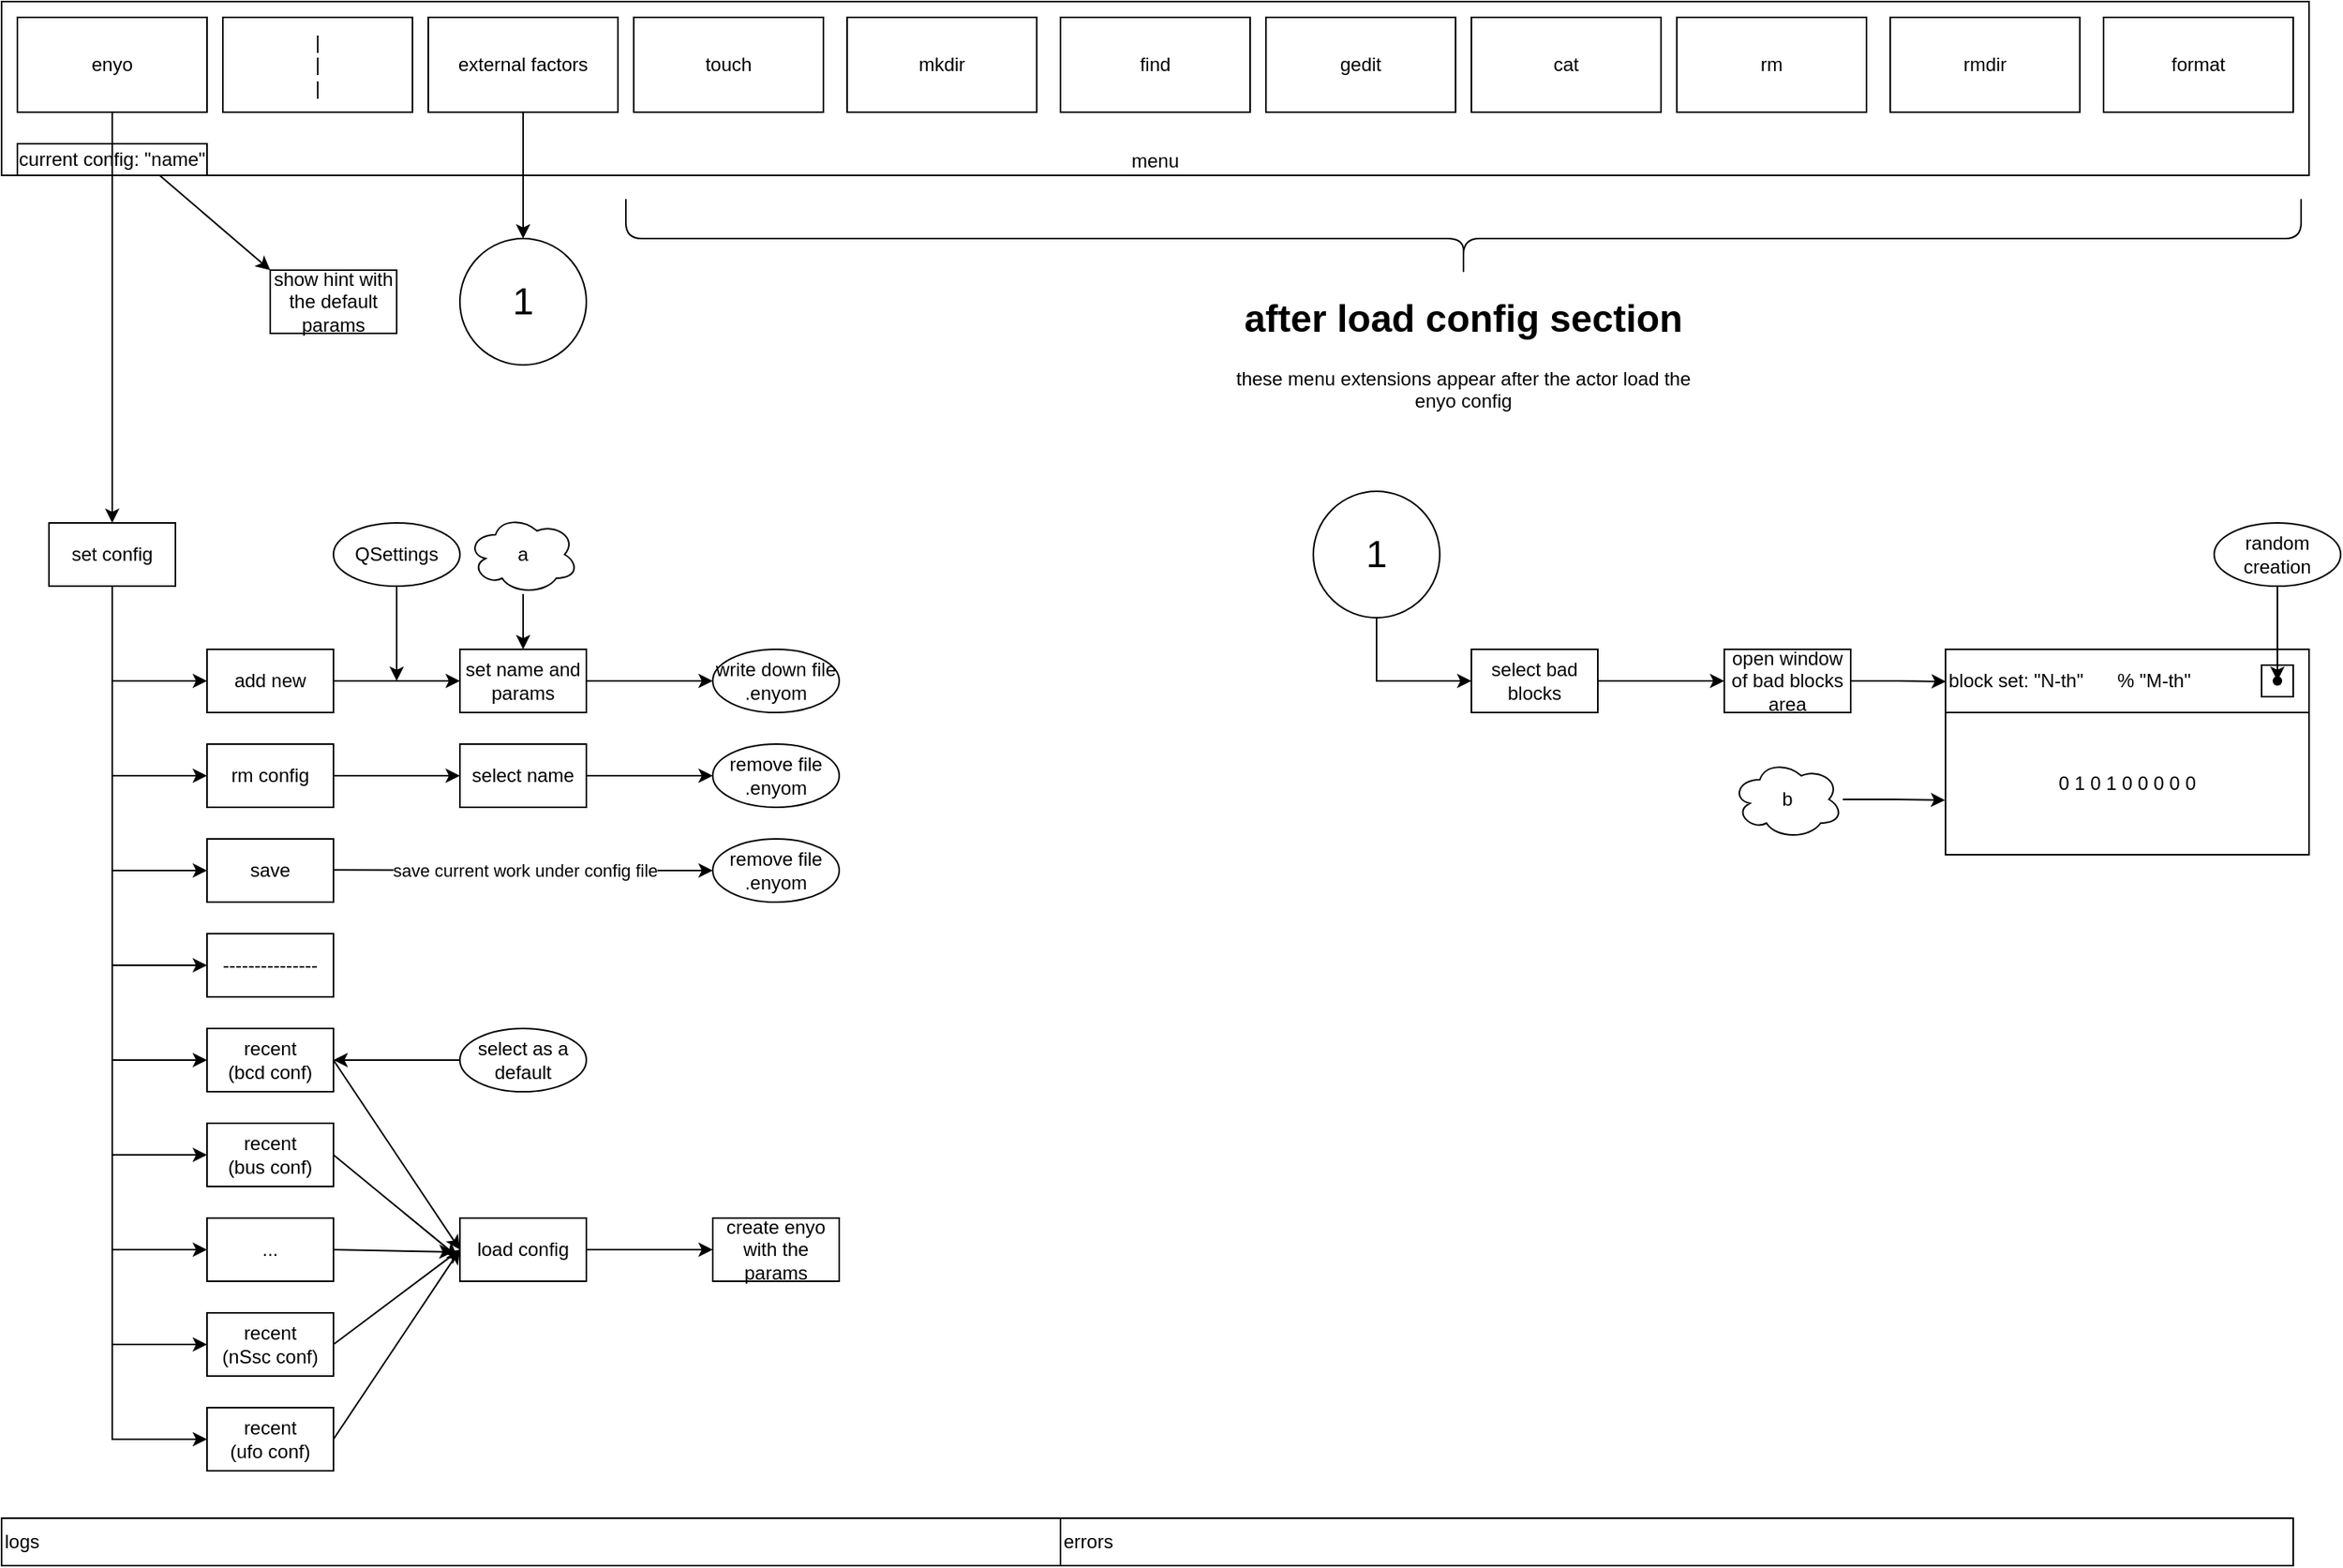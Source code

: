 <mxfile version="24.0.3" type="github" pages="2">
  <diagram name="Page-1" id="zZr7KNFjdAVXptu_zUCs">
    <mxGraphModel dx="941" dy="528" grid="1" gridSize="10" guides="1" tooltips="1" connect="1" arrows="1" fold="1" page="1" pageScale="1" pageWidth="850" pageHeight="1100" math="0" shadow="0">
      <root>
        <mxCell id="0" />
        <mxCell id="1" parent="0" />
        <mxCell id="soJd-fHeMKXXftb8YkMp-32" value="&lt;div align=&quot;left&quot;&gt;block set: &quot;N-th&quot;&lt;span style=&quot;white-space: pre;&quot;&gt;&#x9;% &quot;M-th&quot;&lt;/span&gt;&lt;/div&gt;" style="rounded=0;whiteSpace=wrap;html=1;align=left;" vertex="1" parent="1">
          <mxGeometry x="1260" y="440" width="230" height="40" as="geometry" />
        </mxCell>
        <mxCell id="soJd-fHeMKXXftb8YkMp-37" value="" style="whiteSpace=wrap;html=1;aspect=fixed;" vertex="1" parent="1">
          <mxGeometry x="1460" y="450" width="20" height="20" as="geometry" />
        </mxCell>
        <mxCell id="JiC-FthuQK2CMUhhBvd7-24" value="menu" style="rounded=0;whiteSpace=wrap;html=1;verticalAlign=bottom;" vertex="1" parent="1">
          <mxGeometry x="30" y="30" width="1460" height="110" as="geometry" />
        </mxCell>
        <mxCell id="soJd-fHeMKXXftb8YkMp-4" value="current config: &quot;name&quot;" style="rounded=0;whiteSpace=wrap;html=1;" vertex="1" parent="1">
          <mxGeometry x="40" y="120" width="120" height="20" as="geometry" />
        </mxCell>
        <mxCell id="kcGImguu2PcQyFEWAn9K-4" value="" style="edgeStyle=orthogonalEdgeStyle;rounded=0;orthogonalLoop=1;jettySize=auto;html=1;" edge="1" parent="1" source="JiC-FthuQK2CMUhhBvd7-21" target="kcGImguu2PcQyFEWAn9K-3">
          <mxGeometry relative="1" as="geometry" />
        </mxCell>
        <mxCell id="JiC-FthuQK2CMUhhBvd7-21" value="enyo" style="rounded=0;whiteSpace=wrap;html=1;" vertex="1" parent="1">
          <mxGeometry x="40" y="40" width="120" height="60" as="geometry" />
        </mxCell>
        <mxCell id="kcGImguu2PcQyFEWAn9K-3" value="set config" style="rounded=0;whiteSpace=wrap;html=1;" vertex="1" parent="1">
          <mxGeometry x="60" y="360" width="80" height="40" as="geometry" />
        </mxCell>
        <mxCell id="kcGImguu2PcQyFEWAn9K-28" value="" style="edgeStyle=orthogonalEdgeStyle;rounded=0;orthogonalLoop=1;jettySize=auto;html=1;" edge="1" parent="1" source="kcGImguu2PcQyFEWAn9K-8" target="kcGImguu2PcQyFEWAn9K-27">
          <mxGeometry relative="1" as="geometry" />
        </mxCell>
        <mxCell id="kcGImguu2PcQyFEWAn9K-8" value="add new" style="rounded=0;whiteSpace=wrap;html=1;" vertex="1" parent="1">
          <mxGeometry x="160" y="440" width="80" height="40" as="geometry" />
        </mxCell>
        <mxCell id="kcGImguu2PcQyFEWAn9K-12" value="" style="endArrow=classic;html=1;rounded=0;entryX=0;entryY=0.5;entryDx=0;entryDy=0;exitX=0.5;exitY=1;exitDx=0;exitDy=0;" edge="1" parent="1" source="kcGImguu2PcQyFEWAn9K-3" target="kcGImguu2PcQyFEWAn9K-8">
          <mxGeometry width="50" height="50" relative="1" as="geometry">
            <mxPoint x="400" y="450" as="sourcePoint" />
            <mxPoint x="450" y="400" as="targetPoint" />
            <Array as="points">
              <mxPoint x="100" y="460" />
            </Array>
          </mxGeometry>
        </mxCell>
        <mxCell id="kcGImguu2PcQyFEWAn9K-37" value="" style="edgeStyle=orthogonalEdgeStyle;rounded=0;orthogonalLoop=1;jettySize=auto;html=1;" edge="1" parent="1" source="kcGImguu2PcQyFEWAn9K-13" target="kcGImguu2PcQyFEWAn9K-36">
          <mxGeometry relative="1" as="geometry" />
        </mxCell>
        <mxCell id="kcGImguu2PcQyFEWAn9K-13" value="rm config" style="rounded=0;whiteSpace=wrap;html=1;" vertex="1" parent="1">
          <mxGeometry x="160" y="500" width="80" height="40" as="geometry" />
        </mxCell>
        <mxCell id="kcGImguu2PcQyFEWAn9K-14" value="" style="endArrow=classic;html=1;rounded=0;entryX=0;entryY=0.5;entryDx=0;entryDy=0;exitX=0.5;exitY=1;exitDx=0;exitDy=0;" edge="1" parent="1" target="kcGImguu2PcQyFEWAn9K-13">
          <mxGeometry width="50" height="50" relative="1" as="geometry">
            <mxPoint x="100" y="460" as="sourcePoint" />
            <mxPoint x="450" y="460" as="targetPoint" />
            <Array as="points">
              <mxPoint x="100" y="520" />
            </Array>
          </mxGeometry>
        </mxCell>
        <mxCell id="kcGImguu2PcQyFEWAn9K-15" value="---------------" style="rounded=0;whiteSpace=wrap;html=1;" vertex="1" parent="1">
          <mxGeometry x="160" y="620" width="80" height="40" as="geometry" />
        </mxCell>
        <mxCell id="kcGImguu2PcQyFEWAn9K-17" value="&lt;div&gt;recent&lt;/div&gt;&lt;div&gt;(bcd conf)&lt;br&gt;&lt;/div&gt;" style="rounded=0;whiteSpace=wrap;html=1;" vertex="1" parent="1">
          <mxGeometry x="160" y="680" width="80" height="40" as="geometry" />
        </mxCell>
        <mxCell id="kcGImguu2PcQyFEWAn9K-18" value="" style="endArrow=classic;html=1;rounded=0;entryX=0;entryY=0.5;entryDx=0;entryDy=0;exitX=0.5;exitY=1;exitDx=0;exitDy=0;" edge="1" parent="1" target="kcGImguu2PcQyFEWAn9K-17">
          <mxGeometry width="50" height="50" relative="1" as="geometry">
            <mxPoint x="100" y="640" as="sourcePoint" />
            <mxPoint x="450" y="640" as="targetPoint" />
            <Array as="points">
              <mxPoint x="100" y="700" />
            </Array>
          </mxGeometry>
        </mxCell>
        <mxCell id="kcGImguu2PcQyFEWAn9K-19" value="&lt;div&gt;recent&lt;/div&gt;&lt;div&gt;(bus conf)&lt;br&gt;&lt;/div&gt;" style="rounded=0;whiteSpace=wrap;html=1;" vertex="1" parent="1">
          <mxGeometry x="160" y="740" width="80" height="40" as="geometry" />
        </mxCell>
        <mxCell id="kcGImguu2PcQyFEWAn9K-20" value="" style="endArrow=classic;html=1;rounded=0;entryX=0;entryY=0.5;entryDx=0;entryDy=0;exitX=0.5;exitY=1;exitDx=0;exitDy=0;" edge="1" parent="1" target="kcGImguu2PcQyFEWAn9K-19">
          <mxGeometry width="50" height="50" relative="1" as="geometry">
            <mxPoint x="100" y="700" as="sourcePoint" />
            <mxPoint x="450" y="700" as="targetPoint" />
            <Array as="points">
              <mxPoint x="100" y="760" />
            </Array>
          </mxGeometry>
        </mxCell>
        <mxCell id="kcGImguu2PcQyFEWAn9K-21" value="..." style="rounded=0;whiteSpace=wrap;html=1;" vertex="1" parent="1">
          <mxGeometry x="160" y="800" width="80" height="40" as="geometry" />
        </mxCell>
        <mxCell id="kcGImguu2PcQyFEWAn9K-22" value="" style="endArrow=classic;html=1;rounded=0;entryX=0;entryY=0.5;entryDx=0;entryDy=0;exitX=0.5;exitY=1;exitDx=0;exitDy=0;" edge="1" parent="1" target="kcGImguu2PcQyFEWAn9K-21">
          <mxGeometry width="50" height="50" relative="1" as="geometry">
            <mxPoint x="100" y="760" as="sourcePoint" />
            <mxPoint x="450" y="760" as="targetPoint" />
            <Array as="points">
              <mxPoint x="100" y="820" />
            </Array>
          </mxGeometry>
        </mxCell>
        <mxCell id="kcGImguu2PcQyFEWAn9K-23" value="&lt;div&gt;recent&lt;/div&gt;&lt;div&gt;(nSsc conf)&lt;br&gt;&lt;/div&gt;" style="rounded=0;whiteSpace=wrap;html=1;" vertex="1" parent="1">
          <mxGeometry x="160" y="860" width="80" height="40" as="geometry" />
        </mxCell>
        <mxCell id="kcGImguu2PcQyFEWAn9K-24" value="" style="endArrow=classic;html=1;rounded=0;entryX=0;entryY=0.5;entryDx=0;entryDy=0;exitX=0.5;exitY=1;exitDx=0;exitDy=0;" edge="1" parent="1" target="kcGImguu2PcQyFEWAn9K-23">
          <mxGeometry width="50" height="50" relative="1" as="geometry">
            <mxPoint x="100" y="820" as="sourcePoint" />
            <mxPoint x="450" y="820" as="targetPoint" />
            <Array as="points">
              <mxPoint x="100" y="880" />
            </Array>
          </mxGeometry>
        </mxCell>
        <mxCell id="kcGImguu2PcQyFEWAn9K-25" value="&lt;div&gt;recent &lt;br&gt;&lt;/div&gt;&lt;div&gt;(ufo conf)&lt;br&gt;&lt;/div&gt;" style="rounded=0;whiteSpace=wrap;html=1;" vertex="1" parent="1">
          <mxGeometry x="160" y="920" width="80" height="40" as="geometry" />
        </mxCell>
        <mxCell id="kcGImguu2PcQyFEWAn9K-26" value="" style="endArrow=classic;html=1;rounded=0;entryX=0;entryY=0.5;entryDx=0;entryDy=0;exitX=0.5;exitY=1;exitDx=0;exitDy=0;" edge="1" parent="1" target="kcGImguu2PcQyFEWAn9K-25">
          <mxGeometry width="50" height="50" relative="1" as="geometry">
            <mxPoint x="100" y="880" as="sourcePoint" />
            <mxPoint x="450" y="880" as="targetPoint" />
            <Array as="points">
              <mxPoint x="100" y="940" />
            </Array>
          </mxGeometry>
        </mxCell>
        <mxCell id="kcGImguu2PcQyFEWAn9K-35" value="" style="edgeStyle=orthogonalEdgeStyle;rounded=0;orthogonalLoop=1;jettySize=auto;html=1;" edge="1" parent="1" source="kcGImguu2PcQyFEWAn9K-27" target="kcGImguu2PcQyFEWAn9K-34">
          <mxGeometry relative="1" as="geometry" />
        </mxCell>
        <mxCell id="kcGImguu2PcQyFEWAn9K-27" value="set name and&lt;br&gt;params" style="rounded=0;whiteSpace=wrap;html=1;" vertex="1" parent="1">
          <mxGeometry x="320" y="440" width="80" height="40" as="geometry" />
        </mxCell>
        <mxCell id="kcGImguu2PcQyFEWAn9K-33" value="" style="edgeStyle=orthogonalEdgeStyle;rounded=0;orthogonalLoop=1;jettySize=auto;html=1;" edge="1" parent="1" source="kcGImguu2PcQyFEWAn9K-31">
          <mxGeometry relative="1" as="geometry">
            <mxPoint x="280" y="460" as="targetPoint" />
          </mxGeometry>
        </mxCell>
        <mxCell id="kcGImguu2PcQyFEWAn9K-31" value="QSettings" style="ellipse;whiteSpace=wrap;html=1;" vertex="1" parent="1">
          <mxGeometry x="240" y="360" width="80" height="40" as="geometry" />
        </mxCell>
        <mxCell id="kcGImguu2PcQyFEWAn9K-34" value="&lt;div&gt;write down file&lt;/div&gt;&lt;div&gt;.enyom&lt;br&gt;&lt;/div&gt;" style="ellipse;whiteSpace=wrap;html=1;" vertex="1" parent="1">
          <mxGeometry x="480" y="440" width="80" height="40" as="geometry" />
        </mxCell>
        <mxCell id="kcGImguu2PcQyFEWAn9K-39" value="" style="edgeStyle=orthogonalEdgeStyle;rounded=0;orthogonalLoop=1;jettySize=auto;html=1;" edge="1" parent="1" source="kcGImguu2PcQyFEWAn9K-36" target="kcGImguu2PcQyFEWAn9K-38">
          <mxGeometry relative="1" as="geometry" />
        </mxCell>
        <mxCell id="kcGImguu2PcQyFEWAn9K-36" value="select name" style="rounded=0;whiteSpace=wrap;html=1;" vertex="1" parent="1">
          <mxGeometry x="320" y="500" width="80" height="40" as="geometry" />
        </mxCell>
        <mxCell id="kcGImguu2PcQyFEWAn9K-38" value="&lt;div&gt;remove file &lt;br&gt;&lt;/div&gt;&lt;div&gt;.enyom&lt;br&gt;&lt;/div&gt;" style="ellipse;whiteSpace=wrap;html=1;" vertex="1" parent="1">
          <mxGeometry x="480" y="500" width="80" height="40" as="geometry" />
        </mxCell>
        <mxCell id="kcGImguu2PcQyFEWAn9K-50" value="" style="edgeStyle=orthogonalEdgeStyle;rounded=0;orthogonalLoop=1;jettySize=auto;html=1;" edge="1" parent="1" source="kcGImguu2PcQyFEWAn9K-40" target="kcGImguu2PcQyFEWAn9K-49">
          <mxGeometry relative="1" as="geometry" />
        </mxCell>
        <mxCell id="kcGImguu2PcQyFEWAn9K-40" value="load config" style="rounded=0;whiteSpace=wrap;html=1;" vertex="1" parent="1">
          <mxGeometry x="320" y="800" width="80" height="40" as="geometry" />
        </mxCell>
        <mxCell id="kcGImguu2PcQyFEWAn9K-42" value="" style="endArrow=classic;html=1;rounded=0;entryX=-0.019;entryY=0.612;entryDx=0;entryDy=0;entryPerimeter=0;exitX=1;exitY=0.5;exitDx=0;exitDy=0;" edge="1" parent="1" source="kcGImguu2PcQyFEWAn9K-19" target="kcGImguu2PcQyFEWAn9K-40">
          <mxGeometry width="50" height="50" relative="1" as="geometry">
            <mxPoint x="330" y="800" as="sourcePoint" />
            <mxPoint x="380" y="750" as="targetPoint" />
          </mxGeometry>
        </mxCell>
        <mxCell id="kcGImguu2PcQyFEWAn9K-43" value="" style="endArrow=classic;html=1;rounded=0;entryX=0;entryY=0.5;entryDx=0;entryDy=0;exitX=1;exitY=0.5;exitDx=0;exitDy=0;" edge="1" parent="1" source="kcGImguu2PcQyFEWAn9K-17" target="kcGImguu2PcQyFEWAn9K-40">
          <mxGeometry width="50" height="50" relative="1" as="geometry">
            <mxPoint x="260" y="706" as="sourcePoint" />
            <mxPoint x="338" y="770" as="targetPoint" />
          </mxGeometry>
        </mxCell>
        <mxCell id="kcGImguu2PcQyFEWAn9K-44" value="" style="endArrow=classic;html=1;rounded=0;entryX=0;entryY=0.5;entryDx=0;entryDy=0;exitX=1;exitY=0.5;exitDx=0;exitDy=0;" edge="1" parent="1" source="kcGImguu2PcQyFEWAn9K-23" target="kcGImguu2PcQyFEWAn9K-40">
          <mxGeometry width="50" height="50" relative="1" as="geometry">
            <mxPoint x="270" y="850" as="sourcePoint" />
            <mxPoint x="348" y="912" as="targetPoint" />
          </mxGeometry>
        </mxCell>
        <mxCell id="kcGImguu2PcQyFEWAn9K-45" value="" style="endArrow=classic;html=1;rounded=0;entryX=-0.05;entryY=0.536;entryDx=0;entryDy=0;entryPerimeter=0;exitX=1;exitY=0.5;exitDx=0;exitDy=0;" edge="1" parent="1" source="kcGImguu2PcQyFEWAn9K-21" target="kcGImguu2PcQyFEWAn9K-40">
          <mxGeometry width="50" height="50" relative="1" as="geometry">
            <mxPoint x="260" y="780" as="sourcePoint" />
            <mxPoint x="338" y="844" as="targetPoint" />
          </mxGeometry>
        </mxCell>
        <mxCell id="kcGImguu2PcQyFEWAn9K-46" value="" style="endArrow=classic;html=1;rounded=0;exitX=1;exitY=0.5;exitDx=0;exitDy=0;" edge="1" parent="1" source="kcGImguu2PcQyFEWAn9K-25">
          <mxGeometry width="50" height="50" relative="1" as="geometry">
            <mxPoint x="270" y="790" as="sourcePoint" />
            <mxPoint x="320" y="820" as="targetPoint" />
          </mxGeometry>
        </mxCell>
        <mxCell id="kcGImguu2PcQyFEWAn9K-48" value="" style="edgeStyle=orthogonalEdgeStyle;rounded=0;orthogonalLoop=1;jettySize=auto;html=1;" edge="1" parent="1" source="kcGImguu2PcQyFEWAn9K-47" target="kcGImguu2PcQyFEWAn9K-17">
          <mxGeometry relative="1" as="geometry" />
        </mxCell>
        <mxCell id="kcGImguu2PcQyFEWAn9K-47" value="select as a default" style="ellipse;whiteSpace=wrap;html=1;" vertex="1" parent="1">
          <mxGeometry x="320" y="680" width="80" height="40" as="geometry" />
        </mxCell>
        <mxCell id="kcGImguu2PcQyFEWAn9K-49" value="create enyo with the params" style="rounded=0;whiteSpace=wrap;html=1;" vertex="1" parent="1">
          <mxGeometry x="480" y="800" width="80" height="40" as="geometry" />
        </mxCell>
        <mxCell id="kcGImguu2PcQyFEWAn9K-51" value="save" style="rounded=0;whiteSpace=wrap;html=1;" vertex="1" parent="1">
          <mxGeometry x="160" y="560" width="80" height="40" as="geometry" />
        </mxCell>
        <mxCell id="kcGImguu2PcQyFEWAn9K-52" value="" style="endArrow=classic;html=1;rounded=0;entryX=0;entryY=0.5;entryDx=0;entryDy=0;exitX=0.5;exitY=1;exitDx=0;exitDy=0;" edge="1" parent="1" target="kcGImguu2PcQyFEWAn9K-51">
          <mxGeometry width="50" height="50" relative="1" as="geometry">
            <mxPoint x="100" y="520" as="sourcePoint" />
            <mxPoint x="450" y="520" as="targetPoint" />
            <Array as="points">
              <mxPoint x="100" y="580" />
              <mxPoint x="130" y="580" />
            </Array>
          </mxGeometry>
        </mxCell>
        <mxCell id="kcGImguu2PcQyFEWAn9K-53" value="" style="endArrow=classic;html=1;rounded=0;entryX=0;entryY=0.5;entryDx=0;entryDy=0;exitX=0.5;exitY=1;exitDx=0;exitDy=0;" edge="1" parent="1">
          <mxGeometry width="50" height="50" relative="1" as="geometry">
            <mxPoint x="100" y="580" as="sourcePoint" />
            <mxPoint x="160" y="640" as="targetPoint" />
            <Array as="points">
              <mxPoint x="100" y="640" />
              <mxPoint x="130" y="640" />
            </Array>
          </mxGeometry>
        </mxCell>
        <mxCell id="kcGImguu2PcQyFEWAn9K-54" value="&lt;div&gt;remove file &lt;br&gt;&lt;/div&gt;&lt;div&gt;.enyom&lt;br&gt;&lt;/div&gt;" style="ellipse;whiteSpace=wrap;html=1;" vertex="1" parent="1">
          <mxGeometry x="480" y="560" width="80" height="40" as="geometry" />
        </mxCell>
        <mxCell id="kcGImguu2PcQyFEWAn9K-55" value="" style="edgeStyle=orthogonalEdgeStyle;rounded=0;orthogonalLoop=1;jettySize=auto;html=1;entryX=0;entryY=0.5;entryDx=0;entryDy=0;" edge="1" parent="1" target="kcGImguu2PcQyFEWAn9K-54">
          <mxGeometry relative="1" as="geometry">
            <mxPoint x="240" y="579.63" as="sourcePoint" />
            <mxPoint x="320" y="580" as="targetPoint" />
          </mxGeometry>
        </mxCell>
        <mxCell id="kcGImguu2PcQyFEWAn9K-57" value="save current work under config file" style="edgeLabel;html=1;align=center;verticalAlign=middle;resizable=0;points=[];" vertex="1" connectable="0" parent="kcGImguu2PcQyFEWAn9K-55">
          <mxGeometry x="0.063" y="-1" relative="1" as="geometry">
            <mxPoint x="-7" y="-1" as="offset" />
          </mxGeometry>
        </mxCell>
        <mxCell id="kcGImguu2PcQyFEWAn9K-58" value="&lt;div&gt;|&lt;/div&gt;&lt;div&gt;|&lt;/div&gt;&lt;div&gt;|&lt;br&gt;&lt;/div&gt;" style="rounded=0;whiteSpace=wrap;html=1;" vertex="1" parent="1">
          <mxGeometry x="170" y="40" width="120" height="60" as="geometry" />
        </mxCell>
        <mxCell id="kcGImguu2PcQyFEWAn9K-60" value="touch" style="rounded=0;whiteSpace=wrap;html=1;" vertex="1" parent="1">
          <mxGeometry x="430" y="40" width="120" height="60" as="geometry" />
        </mxCell>
        <mxCell id="kcGImguu2PcQyFEWAn9K-61" value="mkdir" style="rounded=0;whiteSpace=wrap;html=1;" vertex="1" parent="1">
          <mxGeometry x="565" y="40" width="120" height="60" as="geometry" />
        </mxCell>
        <mxCell id="kcGImguu2PcQyFEWAn9K-62" value="find" style="rounded=0;whiteSpace=wrap;html=1;" vertex="1" parent="1">
          <mxGeometry x="700" y="40" width="120" height="60" as="geometry" />
        </mxCell>
        <mxCell id="kcGImguu2PcQyFEWAn9K-63" value="gedit" style="rounded=0;whiteSpace=wrap;html=1;" vertex="1" parent="1">
          <mxGeometry x="830" y="40" width="120" height="60" as="geometry" />
        </mxCell>
        <mxCell id="kcGImguu2PcQyFEWAn9K-64" value="cat" style="rounded=0;whiteSpace=wrap;html=1;" vertex="1" parent="1">
          <mxGeometry x="960" y="40" width="120" height="60" as="geometry" />
        </mxCell>
        <mxCell id="kcGImguu2PcQyFEWAn9K-66" value="" style="shape=curlyBracket;whiteSpace=wrap;html=1;rounded=1;flipH=1;labelPosition=right;verticalLabelPosition=middle;align=left;verticalAlign=middle;rotation=90;" vertex="1" parent="1">
          <mxGeometry x="930" y="-350" width="50" height="1060" as="geometry" />
        </mxCell>
        <mxCell id="kcGImguu2PcQyFEWAn9K-67" value="rm" style="rounded=0;whiteSpace=wrap;html=1;" vertex="1" parent="1">
          <mxGeometry x="1090" y="40" width="120" height="60" as="geometry" />
        </mxCell>
        <mxCell id="kcGImguu2PcQyFEWAn9K-68" value="rmdir" style="rounded=0;whiteSpace=wrap;html=1;" vertex="1" parent="1">
          <mxGeometry x="1225" y="40" width="120" height="60" as="geometry" />
        </mxCell>
        <mxCell id="kcGImguu2PcQyFEWAn9K-69" value="format" style="rounded=0;whiteSpace=wrap;html=1;" vertex="1" parent="1">
          <mxGeometry x="1360" y="40" width="120" height="60" as="geometry" />
        </mxCell>
        <mxCell id="soJd-fHeMKXXftb8YkMp-2" value="&lt;h1 align=&quot;center&quot; style=&quot;margin-top: 0px;&quot;&gt;after load config section&lt;/h1&gt;&lt;div&gt;these menu extensions appear after the actor load the enyo config&lt;br&gt;&lt;/div&gt;" style="text;html=1;whiteSpace=wrap;overflow=hidden;rounded=0;align=center;" vertex="1" parent="1">
          <mxGeometry x="800" y="210" width="310" height="110" as="geometry" />
        </mxCell>
        <mxCell id="soJd-fHeMKXXftb8YkMp-5" value="show hint with the default params " style="rounded=0;whiteSpace=wrap;html=1;" vertex="1" parent="1">
          <mxGeometry x="200" y="200" width="80" height="40" as="geometry" />
        </mxCell>
        <mxCell id="soJd-fHeMKXXftb8YkMp-7" value="" style="endArrow=classic;html=1;rounded=0;entryX=0;entryY=0;entryDx=0;entryDy=0;exitX=0.75;exitY=1;exitDx=0;exitDy=0;" edge="1" parent="1" source="soJd-fHeMKXXftb8YkMp-4" target="soJd-fHeMKXXftb8YkMp-5">
          <mxGeometry width="50" height="50" relative="1" as="geometry">
            <mxPoint x="170" y="300" as="sourcePoint" />
            <mxPoint x="220" y="250" as="targetPoint" />
          </mxGeometry>
        </mxCell>
        <mxCell id="soJd-fHeMKXXftb8YkMp-8" value="logs" style="rounded=0;whiteSpace=wrap;html=1;align=left;" vertex="1" parent="1">
          <mxGeometry x="30" y="990" width="670" height="30" as="geometry" />
        </mxCell>
        <mxCell id="soJd-fHeMKXXftb8YkMp-9" value="errors" style="rounded=0;whiteSpace=wrap;html=1;align=left;" vertex="1" parent="1">
          <mxGeometry x="700" y="990" width="780" height="30" as="geometry" />
        </mxCell>
        <mxCell id="soJd-fHeMKXXftb8YkMp-12" value="" style="edgeStyle=orthogonalEdgeStyle;rounded=0;orthogonalLoop=1;jettySize=auto;html=1;" edge="1" parent="1" source="soJd-fHeMKXXftb8YkMp-10" target="soJd-fHeMKXXftb8YkMp-11">
          <mxGeometry relative="1" as="geometry" />
        </mxCell>
        <mxCell id="soJd-fHeMKXXftb8YkMp-10" value="external factors" style="rounded=0;whiteSpace=wrap;html=1;" vertex="1" parent="1">
          <mxGeometry x="300" y="40" width="120" height="60" as="geometry" />
        </mxCell>
        <mxCell id="soJd-fHeMKXXftb8YkMp-11" value="&lt;font style=&quot;font-size: 24px;&quot;&gt;1&lt;/font&gt;" style="ellipse;whiteSpace=wrap;html=1;rounded=0;" vertex="1" parent="1">
          <mxGeometry x="320" y="180" width="80" height="80" as="geometry" />
        </mxCell>
        <mxCell id="soJd-fHeMKXXftb8YkMp-13" value="&lt;font style=&quot;font-size: 24px;&quot;&gt;1&lt;/font&gt;" style="ellipse;whiteSpace=wrap;html=1;rounded=0;" vertex="1" parent="1">
          <mxGeometry x="860" y="340" width="80" height="80" as="geometry" />
        </mxCell>
        <mxCell id="soJd-fHeMKXXftb8YkMp-29" value="" style="edgeStyle=orthogonalEdgeStyle;rounded=0;orthogonalLoop=1;jettySize=auto;html=1;" edge="1" parent="1" source="soJd-fHeMKXXftb8YkMp-19" target="soJd-fHeMKXXftb8YkMp-28">
          <mxGeometry relative="1" as="geometry" />
        </mxCell>
        <mxCell id="soJd-fHeMKXXftb8YkMp-19" value="select bad blocks" style="rounded=0;whiteSpace=wrap;html=1;" vertex="1" parent="1">
          <mxGeometry x="960" y="440" width="80" height="40" as="geometry" />
        </mxCell>
        <mxCell id="soJd-fHeMKXXftb8YkMp-20" value="" style="endArrow=classic;html=1;rounded=0;entryX=0;entryY=0.5;entryDx=0;entryDy=0;" edge="1" parent="1" target="soJd-fHeMKXXftb8YkMp-19">
          <mxGeometry width="50" height="50" relative="1" as="geometry">
            <mxPoint x="900" y="420" as="sourcePoint" />
            <mxPoint x="1250" y="400" as="targetPoint" />
            <Array as="points">
              <mxPoint x="900" y="460" />
            </Array>
          </mxGeometry>
        </mxCell>
        <mxCell id="soJd-fHeMKXXftb8YkMp-31" value="" style="edgeStyle=orthogonalEdgeStyle;rounded=0;orthogonalLoop=1;jettySize=auto;html=1;entryX=0.001;entryY=0.19;entryDx=0;entryDy=0;entryPerimeter=0;" edge="1" parent="1" source="soJd-fHeMKXXftb8YkMp-28">
          <mxGeometry relative="1" as="geometry">
            <mxPoint x="1260.23" y="460.4" as="targetPoint" />
          </mxGeometry>
        </mxCell>
        <mxCell id="soJd-fHeMKXXftb8YkMp-28" value="open window of bad blocks area" style="rounded=0;whiteSpace=wrap;html=1;" vertex="1" parent="1">
          <mxGeometry x="1120" y="440" width="80" height="40" as="geometry" />
        </mxCell>
        <mxCell id="soJd-fHeMKXXftb8YkMp-33" value="0 1 0 1 0 0 0 0 0" style="rounded=0;whiteSpace=wrap;html=1;" vertex="1" parent="1">
          <mxGeometry x="1260" y="480" width="230" height="90" as="geometry" />
        </mxCell>
        <mxCell id="soJd-fHeMKXXftb8YkMp-35" value="" style="shape=waypoint;sketch=0;fillStyle=solid;size=6;pointerEvents=1;points=[];fillColor=none;resizable=0;rotatable=0;perimeter=centerPerimeter;snapToPoint=1;" vertex="1" parent="1">
          <mxGeometry x="1460" y="450" width="20" height="20" as="geometry" />
        </mxCell>
        <mxCell id="soJd-fHeMKXXftb8YkMp-40" value="" style="edgeStyle=orthogonalEdgeStyle;rounded=0;orthogonalLoop=1;jettySize=auto;html=1;" edge="1" parent="1" source="soJd-fHeMKXXftb8YkMp-39" target="soJd-fHeMKXXftb8YkMp-35">
          <mxGeometry relative="1" as="geometry" />
        </mxCell>
        <mxCell id="soJd-fHeMKXXftb8YkMp-39" value="random creation" style="ellipse;whiteSpace=wrap;html=1;" vertex="1" parent="1">
          <mxGeometry x="1430" y="360" width="80" height="40" as="geometry" />
        </mxCell>
        <mxCell id="soJd-fHeMKXXftb8YkMp-42" value="" style="edgeStyle=orthogonalEdgeStyle;rounded=0;orthogonalLoop=1;jettySize=auto;html=1;" edge="1" parent="1" source="soJd-fHeMKXXftb8YkMp-41">
          <mxGeometry relative="1" as="geometry">
            <mxPoint x="360" y="440" as="targetPoint" />
          </mxGeometry>
        </mxCell>
        <mxCell id="soJd-fHeMKXXftb8YkMp-41" value="a" style="ellipse;shape=cloud;whiteSpace=wrap;html=1;" vertex="1" parent="1">
          <mxGeometry x="325" y="355" width="70" height="50" as="geometry" />
        </mxCell>
        <mxCell id="4f5kTPD41DmRX6TA7m6_-2" value="" style="edgeStyle=orthogonalEdgeStyle;rounded=0;orthogonalLoop=1;jettySize=auto;html=1;entryX=-0.001;entryY=0.616;entryDx=0;entryDy=0;entryPerimeter=0;" edge="1" parent="1" source="4f5kTPD41DmRX6TA7m6_-1" target="soJd-fHeMKXXftb8YkMp-33">
          <mxGeometry relative="1" as="geometry" />
        </mxCell>
        <mxCell id="4f5kTPD41DmRX6TA7m6_-1" value="b" style="ellipse;shape=cloud;whiteSpace=wrap;html=1;" vertex="1" parent="1">
          <mxGeometry x="1125" y="510" width="70" height="50" as="geometry" />
        </mxCell>
      </root>
    </mxGraphModel>
  </diagram>
  <diagram id="YjGSnHEeC0mfs8MEq5T_" name="Page-2">
    <mxGraphModel dx="5456" dy="1964" grid="1" gridSize="10" guides="1" tooltips="1" connect="1" arrows="1" fold="1" page="1" pageScale="1" pageWidth="850" pageHeight="1100" math="0" shadow="0">
      <root>
        <mxCell id="0" />
        <mxCell id="1" parent="0" />
        <mxCell id="D5--GGBhldb1EDkyGxHw-3" value="" style="edgeStyle=orthogonalEdgeStyle;rounded=0;orthogonalLoop=1;jettySize=auto;html=1;" edge="1" parent="1" source="D5--GGBhldb1EDkyGxHw-1" target="D5--GGBhldb1EDkyGxHw-2">
          <mxGeometry relative="1" as="geometry" />
        </mxCell>
        <mxCell id="D5--GGBhldb1EDkyGxHw-1" value="a" style="ellipse;shape=cloud;whiteSpace=wrap;html=1;" vertex="1" parent="1">
          <mxGeometry x="30" y="1130" width="70" height="50" as="geometry" />
        </mxCell>
        <mxCell id="D5--GGBhldb1EDkyGxHw-2" value="&lt;div&gt;default params include:&lt;/div&gt;&lt;div&gt;1) channel&lt;/div&gt;&lt;div&gt;2) chip&lt;/div&gt;&lt;div&gt;3) blocks per a chip&lt;/div&gt;&lt;div&gt;4) pages per a block&lt;/div&gt;&lt;div&gt;5) page size&lt;/div&gt;&lt;div&gt;also in include &lt;br&gt;&lt;/div&gt;&lt;div&gt;6) max size of TI package&lt;/div&gt;&lt;div&gt;7) fabric bad blocks table from external factors&lt;br&gt;&lt;/div&gt;" style="text;html=1;align=left;verticalAlign=top;whiteSpace=wrap;rounded=0;" vertex="1" parent="1">
          <mxGeometry x="140" y="1140" width="210" height="180" as="geometry" />
        </mxCell>
        <mxCell id="9lm56X0J7pawfPh3Ajss-4" value="" style="edgeStyle=orthogonalEdgeStyle;rounded=0;orthogonalLoop=1;jettySize=auto;html=1;" edge="1" parent="1" source="9lm56X0J7pawfPh3Ajss-2" target="9lm56X0J7pawfPh3Ajss-3">
          <mxGeometry relative="1" as="geometry" />
        </mxCell>
        <mxCell id="9lm56X0J7pawfPh3Ajss-2" value="b" style="ellipse;shape=cloud;whiteSpace=wrap;html=1;" vertex="1" parent="1">
          <mxGeometry x="420" y="1130" width="70" height="50" as="geometry" />
        </mxCell>
        <mxCell id="9lm56X0J7pawfPh3Ajss-3" value="&lt;div&gt;&lt;span style=&quot;white-space: pre;&quot;&gt;&#x9;&lt;/span&gt;When the actor create enyo config, he is configure a default bad blocks table, that calls &quot;factory&quot; bad table. It updates every time the actor edits it through the &quot;external factors&quot; menu.&lt;/div&gt;&lt;div&gt;&lt;span style=&quot;white-space: pre;&quot;&gt;&#x9;&lt;/span&gt;At the time after creating the factory table or previous table saving the actor can inserts or removes new bad blocks, but he can&#39;t edit (removes) those blocks, which have already created.&lt;/div&gt;&lt;div&gt;&lt;span style=&quot;white-space: pre;&quot;&gt;&#x9;&lt;/span&gt;As soon as all the bad blocks changes defines, the actor has to save the bad table and after this it applies to enyo.&lt;br&gt;&lt;/div&gt;&lt;span style=&quot;white-space: pre;&quot;&gt;&lt;/span&gt;" style="text;html=1;align=left;verticalAlign=top;whiteSpace=wrap;rounded=0;" vertex="1" parent="1">
          <mxGeometry x="530" y="1140" width="260" height="200" as="geometry" />
        </mxCell>
      </root>
    </mxGraphModel>
  </diagram>
</mxfile>
